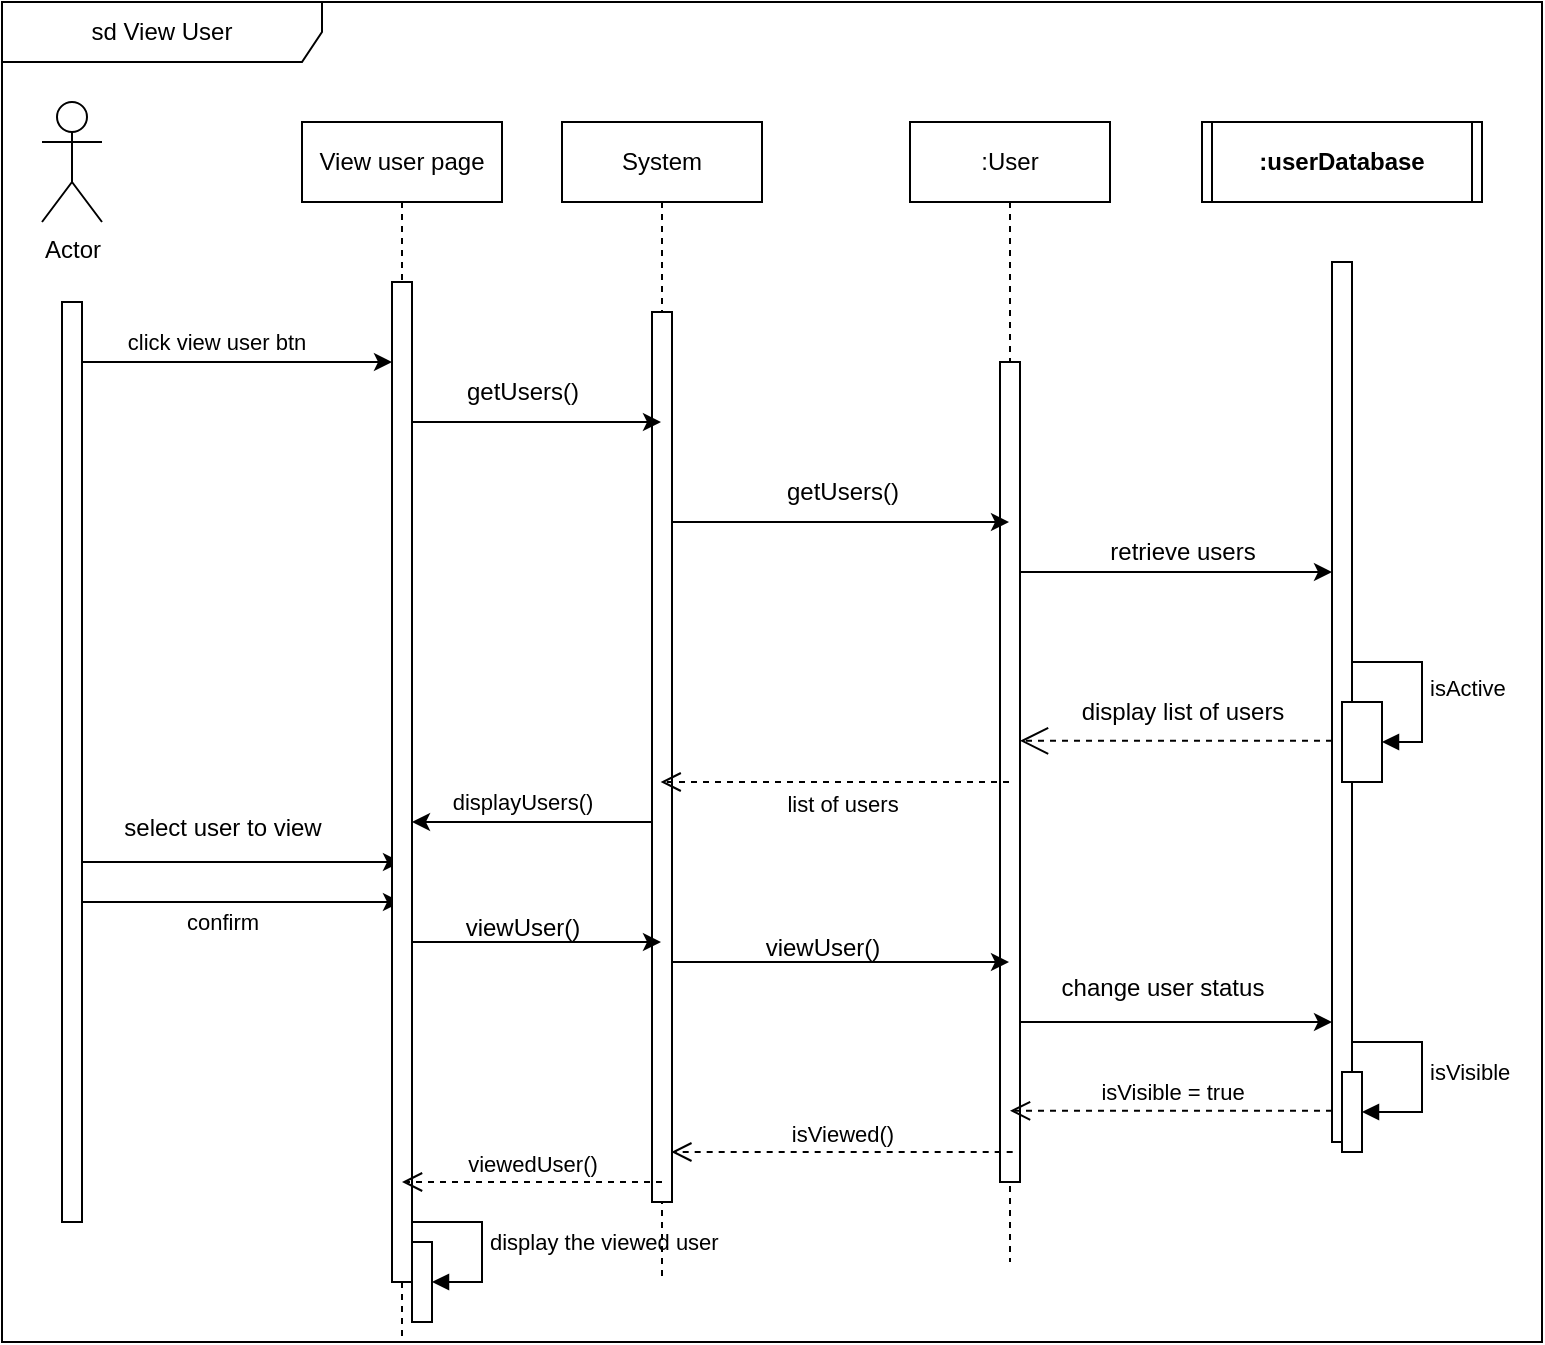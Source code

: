 <mxfile version="26.2.14">
  <diagram name="Page-1" id="QZphf3M4QQxveqaFMb-g">
    <mxGraphModel dx="1871" dy="398" grid="1" gridSize="10" guides="1" tooltips="1" connect="1" arrows="1" fold="1" page="1" pageScale="1" pageWidth="827" pageHeight="1169" math="0" shadow="0">
      <root>
        <mxCell id="0" />
        <mxCell id="1" parent="0" />
        <mxCell id="HIzARNr1L7HClJf1Ul3H-1" value="sd View User" style="shape=umlFrame;whiteSpace=wrap;html=1;pointerEvents=0;recursiveResize=0;container=1;collapsible=0;width=160;" vertex="1" parent="1">
          <mxGeometry x="-40" y="10" width="770" height="670" as="geometry" />
        </mxCell>
        <mxCell id="HIzARNr1L7HClJf1Ul3H-2" value="Actor" style="shape=umlActor;verticalLabelPosition=bottom;verticalAlign=top;html=1;" vertex="1" parent="HIzARNr1L7HClJf1Ul3H-1">
          <mxGeometry x="20" y="50" width="30" height="60" as="geometry" />
        </mxCell>
        <mxCell id="HIzARNr1L7HClJf1Ul3H-21" style="edgeStyle=orthogonalEdgeStyle;rounded=0;orthogonalLoop=1;jettySize=auto;html=1;curved=0;" edge="1" parent="HIzARNr1L7HClJf1Ul3H-1" source="HIzARNr1L7HClJf1Ul3H-12" target="HIzARNr1L7HClJf1Ul3H-15">
          <mxGeometry relative="1" as="geometry">
            <Array as="points">
              <mxPoint x="90" y="180" />
              <mxPoint x="90" y="180" />
            </Array>
          </mxGeometry>
        </mxCell>
        <mxCell id="HIzARNr1L7HClJf1Ul3H-22" value="click view user btn" style="edgeLabel;html=1;align=center;verticalAlign=middle;resizable=0;points=[];" vertex="1" connectable="0" parent="HIzARNr1L7HClJf1Ul3H-21">
          <mxGeometry x="-0.134" y="-1" relative="1" as="geometry">
            <mxPoint y="-11" as="offset" />
          </mxGeometry>
        </mxCell>
        <mxCell id="HIzARNr1L7HClJf1Ul3H-42" style="edgeStyle=orthogonalEdgeStyle;rounded=0;orthogonalLoop=1;jettySize=auto;html=1;curved=0;" edge="1" parent="HIzARNr1L7HClJf1Ul3H-1" source="HIzARNr1L7HClJf1Ul3H-12" target="HIzARNr1L7HClJf1Ul3H-4">
          <mxGeometry relative="1" as="geometry">
            <Array as="points">
              <mxPoint x="80" y="430" />
              <mxPoint x="80" y="430" />
            </Array>
          </mxGeometry>
        </mxCell>
        <mxCell id="HIzARNr1L7HClJf1Ul3H-44" style="edgeStyle=orthogonalEdgeStyle;rounded=0;orthogonalLoop=1;jettySize=auto;html=1;curved=0;" edge="1" parent="HIzARNr1L7HClJf1Ul3H-1" source="HIzARNr1L7HClJf1Ul3H-12" target="HIzARNr1L7HClJf1Ul3H-4">
          <mxGeometry relative="1" as="geometry">
            <Array as="points">
              <mxPoint x="80" y="450" />
              <mxPoint x="80" y="450" />
            </Array>
          </mxGeometry>
        </mxCell>
        <mxCell id="HIzARNr1L7HClJf1Ul3H-45" value="confirm" style="edgeLabel;html=1;align=center;verticalAlign=middle;resizable=0;points=[];" vertex="1" connectable="0" parent="HIzARNr1L7HClJf1Ul3H-44">
          <mxGeometry x="-0.158" y="-1" relative="1" as="geometry">
            <mxPoint x="3" y="9" as="offset" />
          </mxGeometry>
        </mxCell>
        <mxCell id="HIzARNr1L7HClJf1Ul3H-12" value="" style="html=1;points=[[0,0,0,0,5],[0,1,0,0,-5],[1,0,0,0,5],[1,1,0,0,-5]];perimeter=orthogonalPerimeter;outlineConnect=0;targetShapes=umlLifeline;portConstraint=eastwest;newEdgeStyle={&quot;curved&quot;:0,&quot;rounded&quot;:0};" vertex="1" parent="HIzARNr1L7HClJf1Ul3H-1">
          <mxGeometry x="30" y="150" width="10" height="460" as="geometry" />
        </mxCell>
        <mxCell id="HIzARNr1L7HClJf1Ul3H-4" value="View user page" style="shape=umlLifeline;perimeter=lifelinePerimeter;whiteSpace=wrap;html=1;container=1;dropTarget=0;collapsible=0;recursiveResize=0;outlineConnect=0;portConstraint=eastwest;newEdgeStyle={&quot;edgeStyle&quot;:&quot;elbowEdgeStyle&quot;,&quot;elbow&quot;:&quot;vertical&quot;,&quot;curved&quot;:0,&quot;rounded&quot;:0};" vertex="1" parent="HIzARNr1L7HClJf1Ul3H-1">
          <mxGeometry x="150" y="60" width="100" height="610" as="geometry" />
        </mxCell>
        <mxCell id="HIzARNr1L7HClJf1Ul3H-15" value="" style="html=1;points=[[0,0,0,0,5],[0,1,0,0,-5],[1,0,0,0,5],[1,1,0,0,-5]];perimeter=orthogonalPerimeter;outlineConnect=0;targetShapes=umlLifeline;portConstraint=eastwest;newEdgeStyle={&quot;curved&quot;:0,&quot;rounded&quot;:0};" vertex="1" parent="HIzARNr1L7HClJf1Ul3H-4">
          <mxGeometry x="45" y="80" width="10" height="500" as="geometry" />
        </mxCell>
        <mxCell id="HIzARNr1L7HClJf1Ul3H-58" value="" style="html=1;points=[[0,0,0,0,5],[0,1,0,0,-5],[1,0,0,0,5],[1,1,0,0,-5]];perimeter=orthogonalPerimeter;outlineConnect=0;targetShapes=umlLifeline;portConstraint=eastwest;newEdgeStyle={&quot;curved&quot;:0,&quot;rounded&quot;:0};" vertex="1" parent="HIzARNr1L7HClJf1Ul3H-4">
          <mxGeometry x="55" y="560" width="10" height="40" as="geometry" />
        </mxCell>
        <mxCell id="HIzARNr1L7HClJf1Ul3H-59" value="display the viewed user" style="html=1;align=left;spacingLeft=2;endArrow=block;rounded=0;edgeStyle=orthogonalEdgeStyle;curved=0;rounded=0;" edge="1" target="HIzARNr1L7HClJf1Ul3H-58" parent="HIzARNr1L7HClJf1Ul3H-4" source="HIzARNr1L7HClJf1Ul3H-15">
          <mxGeometry relative="1" as="geometry">
            <mxPoint x="60" y="540" as="sourcePoint" />
            <Array as="points">
              <mxPoint x="90" y="550" />
              <mxPoint x="90" y="580" />
            </Array>
          </mxGeometry>
        </mxCell>
        <mxCell id="HIzARNr1L7HClJf1Ul3H-18" value=":userDatabase" style="shape=process2;fixedSize=1;size=5;fontStyle=1;html=1;whiteSpace=wrap;" vertex="1" parent="HIzARNr1L7HClJf1Ul3H-1">
          <mxGeometry x="600" y="60" width="140" height="40" as="geometry" />
        </mxCell>
        <mxCell id="HIzARNr1L7HClJf1Ul3H-16" value="System" style="shape=umlLifeline;perimeter=lifelinePerimeter;whiteSpace=wrap;html=1;container=1;dropTarget=0;collapsible=0;recursiveResize=0;outlineConnect=0;portConstraint=eastwest;newEdgeStyle={&quot;edgeStyle&quot;:&quot;elbowEdgeStyle&quot;,&quot;elbow&quot;:&quot;vertical&quot;,&quot;curved&quot;:0,&quot;rounded&quot;:0};" vertex="1" parent="HIzARNr1L7HClJf1Ul3H-1">
          <mxGeometry x="280" y="60" width="100" height="580" as="geometry" />
        </mxCell>
        <mxCell id="HIzARNr1L7HClJf1Ul3H-25" value="" style="html=1;points=[[0,0,0,0,5],[0,1,0,0,-5],[1,0,0,0,5],[1,1,0,0,-5]];perimeter=orthogonalPerimeter;outlineConnect=0;targetShapes=umlLifeline;portConstraint=eastwest;newEdgeStyle={&quot;curved&quot;:0,&quot;rounded&quot;:0};" vertex="1" parent="HIzARNr1L7HClJf1Ul3H-16">
          <mxGeometry x="45" y="95" width="10" height="445" as="geometry" />
        </mxCell>
        <mxCell id="HIzARNr1L7HClJf1Ul3H-17" value=":User" style="shape=umlLifeline;perimeter=lifelinePerimeter;whiteSpace=wrap;html=1;container=1;dropTarget=0;collapsible=0;recursiveResize=0;outlineConnect=0;portConstraint=eastwest;newEdgeStyle={&quot;edgeStyle&quot;:&quot;elbowEdgeStyle&quot;,&quot;elbow&quot;:&quot;vertical&quot;,&quot;curved&quot;:0,&quot;rounded&quot;:0};" vertex="1" parent="HIzARNr1L7HClJf1Ul3H-1">
          <mxGeometry x="454" y="60" width="100" height="570" as="geometry" />
        </mxCell>
        <mxCell id="HIzARNr1L7HClJf1Ul3H-26" value="" style="html=1;points=[[0,0,0,0,5],[0,1,0,0,-5],[1,0,0,0,5],[1,1,0,0,-5]];perimeter=orthogonalPerimeter;outlineConnect=0;targetShapes=umlLifeline;portConstraint=eastwest;newEdgeStyle={&quot;curved&quot;:0,&quot;rounded&quot;:0};" vertex="1" parent="HIzARNr1L7HClJf1Ul3H-17">
          <mxGeometry x="45" y="120" width="10" height="410" as="geometry" />
        </mxCell>
        <mxCell id="HIzARNr1L7HClJf1Ul3H-20" value="" style="html=1;points=[[0,0,0,0,5],[0,1,0,0,-5],[1,0,0,0,5],[1,1,0,0,-5]];perimeter=orthogonalPerimeter;outlineConnect=0;targetShapes=umlLifeline;portConstraint=eastwest;newEdgeStyle={&quot;curved&quot;:0,&quot;rounded&quot;:0};" vertex="1" parent="HIzARNr1L7HClJf1Ul3H-1">
          <mxGeometry x="665" y="130" width="10" height="440" as="geometry" />
        </mxCell>
        <mxCell id="HIzARNr1L7HClJf1Ul3H-27" style="edgeStyle=orthogonalEdgeStyle;rounded=0;orthogonalLoop=1;jettySize=auto;html=1;curved=0;" edge="1" parent="HIzARNr1L7HClJf1Ul3H-1" source="HIzARNr1L7HClJf1Ul3H-15" target="HIzARNr1L7HClJf1Ul3H-16">
          <mxGeometry relative="1" as="geometry">
            <Array as="points">
              <mxPoint x="270" y="210" />
              <mxPoint x="270" y="210" />
            </Array>
          </mxGeometry>
        </mxCell>
        <mxCell id="HIzARNr1L7HClJf1Ul3H-29" style="edgeStyle=orthogonalEdgeStyle;rounded=0;orthogonalLoop=1;jettySize=auto;html=1;curved=0;" edge="1" parent="HIzARNr1L7HClJf1Ul3H-1" source="HIzARNr1L7HClJf1Ul3H-25" target="HIzARNr1L7HClJf1Ul3H-17">
          <mxGeometry relative="1" as="geometry">
            <Array as="points">
              <mxPoint x="350" y="260" />
              <mxPoint x="350" y="260" />
            </Array>
          </mxGeometry>
        </mxCell>
        <mxCell id="HIzARNr1L7HClJf1Ul3H-31" style="edgeStyle=orthogonalEdgeStyle;rounded=0;orthogonalLoop=1;jettySize=auto;html=1;curved=0;" edge="1" parent="HIzARNr1L7HClJf1Ul3H-1" source="HIzARNr1L7HClJf1Ul3H-26" target="HIzARNr1L7HClJf1Ul3H-20">
          <mxGeometry relative="1" as="geometry">
            <Array as="points">
              <mxPoint x="540" y="285" />
              <mxPoint x="540" y="285" />
            </Array>
          </mxGeometry>
        </mxCell>
        <mxCell id="HIzARNr1L7HClJf1Ul3H-33" value="" style="html=1;points=[[0,0,0,0,5],[0,1,0,0,-5],[1,0,0,0,5],[1,1,0,0,-5]];perimeter=orthogonalPerimeter;outlineConnect=0;targetShapes=umlLifeline;portConstraint=eastwest;newEdgeStyle={&quot;curved&quot;:0,&quot;rounded&quot;:0};" vertex="1" parent="HIzARNr1L7HClJf1Ul3H-1">
          <mxGeometry x="670" y="350" width="20" height="40" as="geometry" />
        </mxCell>
        <mxCell id="HIzARNr1L7HClJf1Ul3H-34" value="isActive" style="html=1;align=left;spacingLeft=2;endArrow=block;rounded=0;edgeStyle=orthogonalEdgeStyle;curved=0;rounded=0;" edge="1" target="HIzARNr1L7HClJf1Ul3H-33" parent="HIzARNr1L7HClJf1Ul3H-1" source="HIzARNr1L7HClJf1Ul3H-20">
          <mxGeometry relative="1" as="geometry">
            <mxPoint x="680" y="330" as="sourcePoint" />
            <Array as="points">
              <mxPoint x="710" y="330" />
              <mxPoint x="710" y="370" />
            </Array>
          </mxGeometry>
        </mxCell>
        <mxCell id="HIzARNr1L7HClJf1Ul3H-37" value="" style="endArrow=open;endSize=12;dashed=1;html=1;rounded=0;" edge="1" parent="HIzARNr1L7HClJf1Ul3H-1">
          <mxGeometry width="160" relative="1" as="geometry">
            <mxPoint x="665" y="369.41" as="sourcePoint" />
            <mxPoint x="509" y="369.41" as="targetPoint" />
          </mxGeometry>
        </mxCell>
        <mxCell id="HIzARNr1L7HClJf1Ul3H-39" value="list of users" style="html=1;verticalAlign=bottom;endArrow=open;dashed=1;endSize=8;curved=0;rounded=0;" edge="1" parent="HIzARNr1L7HClJf1Ul3H-1">
          <mxGeometry x="-0.041" y="20" relative="1" as="geometry">
            <mxPoint x="503.5" y="390" as="sourcePoint" />
            <mxPoint x="329.324" y="390" as="targetPoint" />
            <Array as="points">
              <mxPoint x="400" y="390" />
            </Array>
            <mxPoint as="offset" />
          </mxGeometry>
        </mxCell>
        <mxCell id="HIzARNr1L7HClJf1Ul3H-40" style="edgeStyle=orthogonalEdgeStyle;rounded=0;orthogonalLoop=1;jettySize=auto;html=1;curved=0;" edge="1" parent="HIzARNr1L7HClJf1Ul3H-1" source="HIzARNr1L7HClJf1Ul3H-25" target="HIzARNr1L7HClJf1Ul3H-15">
          <mxGeometry relative="1" as="geometry">
            <Array as="points">
              <mxPoint x="280" y="410" />
              <mxPoint x="280" y="410" />
            </Array>
          </mxGeometry>
        </mxCell>
        <mxCell id="HIzARNr1L7HClJf1Ul3H-41" value="displayUsers()" style="edgeLabel;html=1;align=center;verticalAlign=middle;resizable=0;points=[];" vertex="1" connectable="0" parent="HIzARNr1L7HClJf1Ul3H-40">
          <mxGeometry x="0.18" y="-7" relative="1" as="geometry">
            <mxPoint x="6" y="-3" as="offset" />
          </mxGeometry>
        </mxCell>
        <mxCell id="HIzARNr1L7HClJf1Ul3H-38" value="display list of users" style="text;html=1;align=center;verticalAlign=middle;resizable=0;points=[];autosize=1;strokeColor=none;fillColor=none;" vertex="1" parent="HIzARNr1L7HClJf1Ul3H-1">
          <mxGeometry x="530" y="340" width="120" height="30" as="geometry" />
        </mxCell>
        <mxCell id="HIzARNr1L7HClJf1Ul3H-30" value="getUsers()" style="text;html=1;align=center;verticalAlign=middle;resizable=0;points=[];autosize=1;strokeColor=none;fillColor=none;" vertex="1" parent="HIzARNr1L7HClJf1Ul3H-1">
          <mxGeometry x="380" y="230" width="80" height="30" as="geometry" />
        </mxCell>
        <mxCell id="HIzARNr1L7HClJf1Ul3H-32" value="retrieve users" style="text;html=1;align=center;verticalAlign=middle;resizable=0;points=[];autosize=1;strokeColor=none;fillColor=none;" vertex="1" parent="HIzARNr1L7HClJf1Ul3H-1">
          <mxGeometry x="545" y="260" width="90" height="30" as="geometry" />
        </mxCell>
        <mxCell id="HIzARNr1L7HClJf1Ul3H-28" value="getUsers()" style="text;html=1;align=center;verticalAlign=middle;resizable=0;points=[];autosize=1;strokeColor=none;fillColor=none;" vertex="1" parent="HIzARNr1L7HClJf1Ul3H-1">
          <mxGeometry x="220" y="180" width="80" height="30" as="geometry" />
        </mxCell>
        <mxCell id="HIzARNr1L7HClJf1Ul3H-46" style="edgeStyle=orthogonalEdgeStyle;rounded=0;orthogonalLoop=1;jettySize=auto;html=1;curved=0;" edge="1" parent="HIzARNr1L7HClJf1Ul3H-1" source="HIzARNr1L7HClJf1Ul3H-15" target="HIzARNr1L7HClJf1Ul3H-16">
          <mxGeometry relative="1" as="geometry">
            <Array as="points">
              <mxPoint x="220" y="470" />
              <mxPoint x="220" y="470" />
            </Array>
          </mxGeometry>
        </mxCell>
        <mxCell id="HIzARNr1L7HClJf1Ul3H-48" style="edgeStyle=orthogonalEdgeStyle;rounded=0;orthogonalLoop=1;jettySize=auto;html=1;curved=0;" edge="1" parent="HIzARNr1L7HClJf1Ul3H-1" source="HIzARNr1L7HClJf1Ul3H-25" target="HIzARNr1L7HClJf1Ul3H-17">
          <mxGeometry relative="1" as="geometry">
            <Array as="points">
              <mxPoint x="390" y="480" />
              <mxPoint x="390" y="480" />
            </Array>
          </mxGeometry>
        </mxCell>
        <mxCell id="HIzARNr1L7HClJf1Ul3H-50" style="edgeStyle=orthogonalEdgeStyle;rounded=0;orthogonalLoop=1;jettySize=auto;html=1;curved=0;" edge="1" parent="HIzARNr1L7HClJf1Ul3H-1" source="HIzARNr1L7HClJf1Ul3H-26" target="HIzARNr1L7HClJf1Ul3H-20">
          <mxGeometry relative="1" as="geometry">
            <Array as="points">
              <mxPoint x="560" y="510" />
              <mxPoint x="560" y="510" />
            </Array>
          </mxGeometry>
        </mxCell>
        <mxCell id="HIzARNr1L7HClJf1Ul3H-53" value="" style="html=1;points=[[0,0,0,0,5],[0,1,0,0,-5],[1,0,0,0,5],[1,1,0,0,-5]];perimeter=orthogonalPerimeter;outlineConnect=0;targetShapes=umlLifeline;portConstraint=eastwest;newEdgeStyle={&quot;curved&quot;:0,&quot;rounded&quot;:0};" vertex="1" parent="HIzARNr1L7HClJf1Ul3H-1">
          <mxGeometry x="670" y="535" width="10" height="40" as="geometry" />
        </mxCell>
        <mxCell id="HIzARNr1L7HClJf1Ul3H-54" value="isVisible" style="html=1;align=left;spacingLeft=2;endArrow=block;rounded=0;edgeStyle=orthogonalEdgeStyle;curved=0;rounded=0;" edge="1" target="HIzARNr1L7HClJf1Ul3H-53" parent="HIzARNr1L7HClJf1Ul3H-1" source="HIzARNr1L7HClJf1Ul3H-20">
          <mxGeometry relative="1" as="geometry">
            <mxPoint x="680" y="500" as="sourcePoint" />
            <Array as="points">
              <mxPoint x="710" y="520" />
              <mxPoint x="710" y="555" />
            </Array>
          </mxGeometry>
        </mxCell>
        <mxCell id="HIzARNr1L7HClJf1Ul3H-55" value="isVisible = true" style="html=1;verticalAlign=bottom;endArrow=open;dashed=1;endSize=8;curved=0;rounded=0;" edge="1" parent="HIzARNr1L7HClJf1Ul3H-1" target="HIzARNr1L7HClJf1Ul3H-17">
          <mxGeometry relative="1" as="geometry">
            <mxPoint x="665" y="554.41" as="sourcePoint" />
            <mxPoint x="585" y="554.41" as="targetPoint" />
          </mxGeometry>
        </mxCell>
        <mxCell id="HIzARNr1L7HClJf1Ul3H-56" value="isViewed()" style="html=1;verticalAlign=bottom;endArrow=open;dashed=1;endSize=8;curved=0;rounded=0;" edge="1" parent="HIzARNr1L7HClJf1Ul3H-1">
          <mxGeometry relative="1" as="geometry">
            <mxPoint x="505.34" y="575" as="sourcePoint" />
            <mxPoint x="334.664" y="575" as="targetPoint" />
          </mxGeometry>
        </mxCell>
        <mxCell id="HIzARNr1L7HClJf1Ul3H-57" value="viewedUser()" style="html=1;verticalAlign=bottom;endArrow=open;dashed=1;endSize=8;curved=0;rounded=0;" edge="1" parent="HIzARNr1L7HClJf1Ul3H-1" target="HIzARNr1L7HClJf1Ul3H-4">
          <mxGeometry relative="1" as="geometry">
            <mxPoint x="330" y="590" as="sourcePoint" />
            <mxPoint x="250" y="590" as="targetPoint" />
          </mxGeometry>
        </mxCell>
        <mxCell id="HIzARNr1L7HClJf1Ul3H-43" value="select user to view" style="text;html=1;align=center;verticalAlign=middle;resizable=0;points=[];autosize=1;strokeColor=none;fillColor=none;" vertex="1" parent="1">
          <mxGeometry x="10" y="408" width="120" height="30" as="geometry" />
        </mxCell>
        <mxCell id="HIzARNr1L7HClJf1Ul3H-47" value="viewUser()" style="text;html=1;align=center;verticalAlign=middle;resizable=0;points=[];autosize=1;strokeColor=none;fillColor=none;" vertex="1" parent="1">
          <mxGeometry x="180" y="458" width="80" height="30" as="geometry" />
        </mxCell>
        <mxCell id="HIzARNr1L7HClJf1Ul3H-49" value="viewUser()" style="text;html=1;align=center;verticalAlign=middle;resizable=0;points=[];autosize=1;strokeColor=none;fillColor=none;" vertex="1" parent="1">
          <mxGeometry x="330" y="468" width="80" height="30" as="geometry" />
        </mxCell>
        <mxCell id="HIzARNr1L7HClJf1Ul3H-51" value="change user status" style="text;html=1;align=center;verticalAlign=middle;resizable=0;points=[];autosize=1;strokeColor=none;fillColor=none;" vertex="1" parent="1">
          <mxGeometry x="480" y="488" width="120" height="30" as="geometry" />
        </mxCell>
      </root>
    </mxGraphModel>
  </diagram>
</mxfile>
